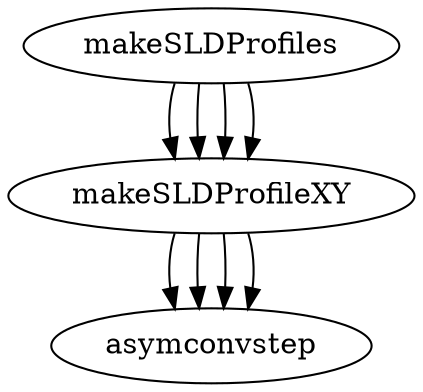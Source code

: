 /* Created by mdot for Matlab */
digraph m2html {
  makeSLDProfileXY -> asymconvstep;
  makeSLDProfileXY -> asymconvstep;
  makeSLDProfileXY -> asymconvstep;
  makeSLDProfileXY -> asymconvstep;
  makeSLDProfiles -> makeSLDProfileXY;
  makeSLDProfiles -> makeSLDProfileXY;
  makeSLDProfiles -> makeSLDProfileXY;
  makeSLDProfiles -> makeSLDProfileXY;

  asymconvstep [URL="asymconvstep.html"];
  asymconvstep [URL="asymconvstep.html"];
  makeSLDProfileXY [URL="makeSLDProfileXY.html"];
  makeSLDProfileXY [URL="makeSLDProfileXY.html"];
  makeSLDProfiles [URL="makeSLDProfiles.html"];
  makeSLDProfiles [URL="makeSLDProfiles.html"];
}